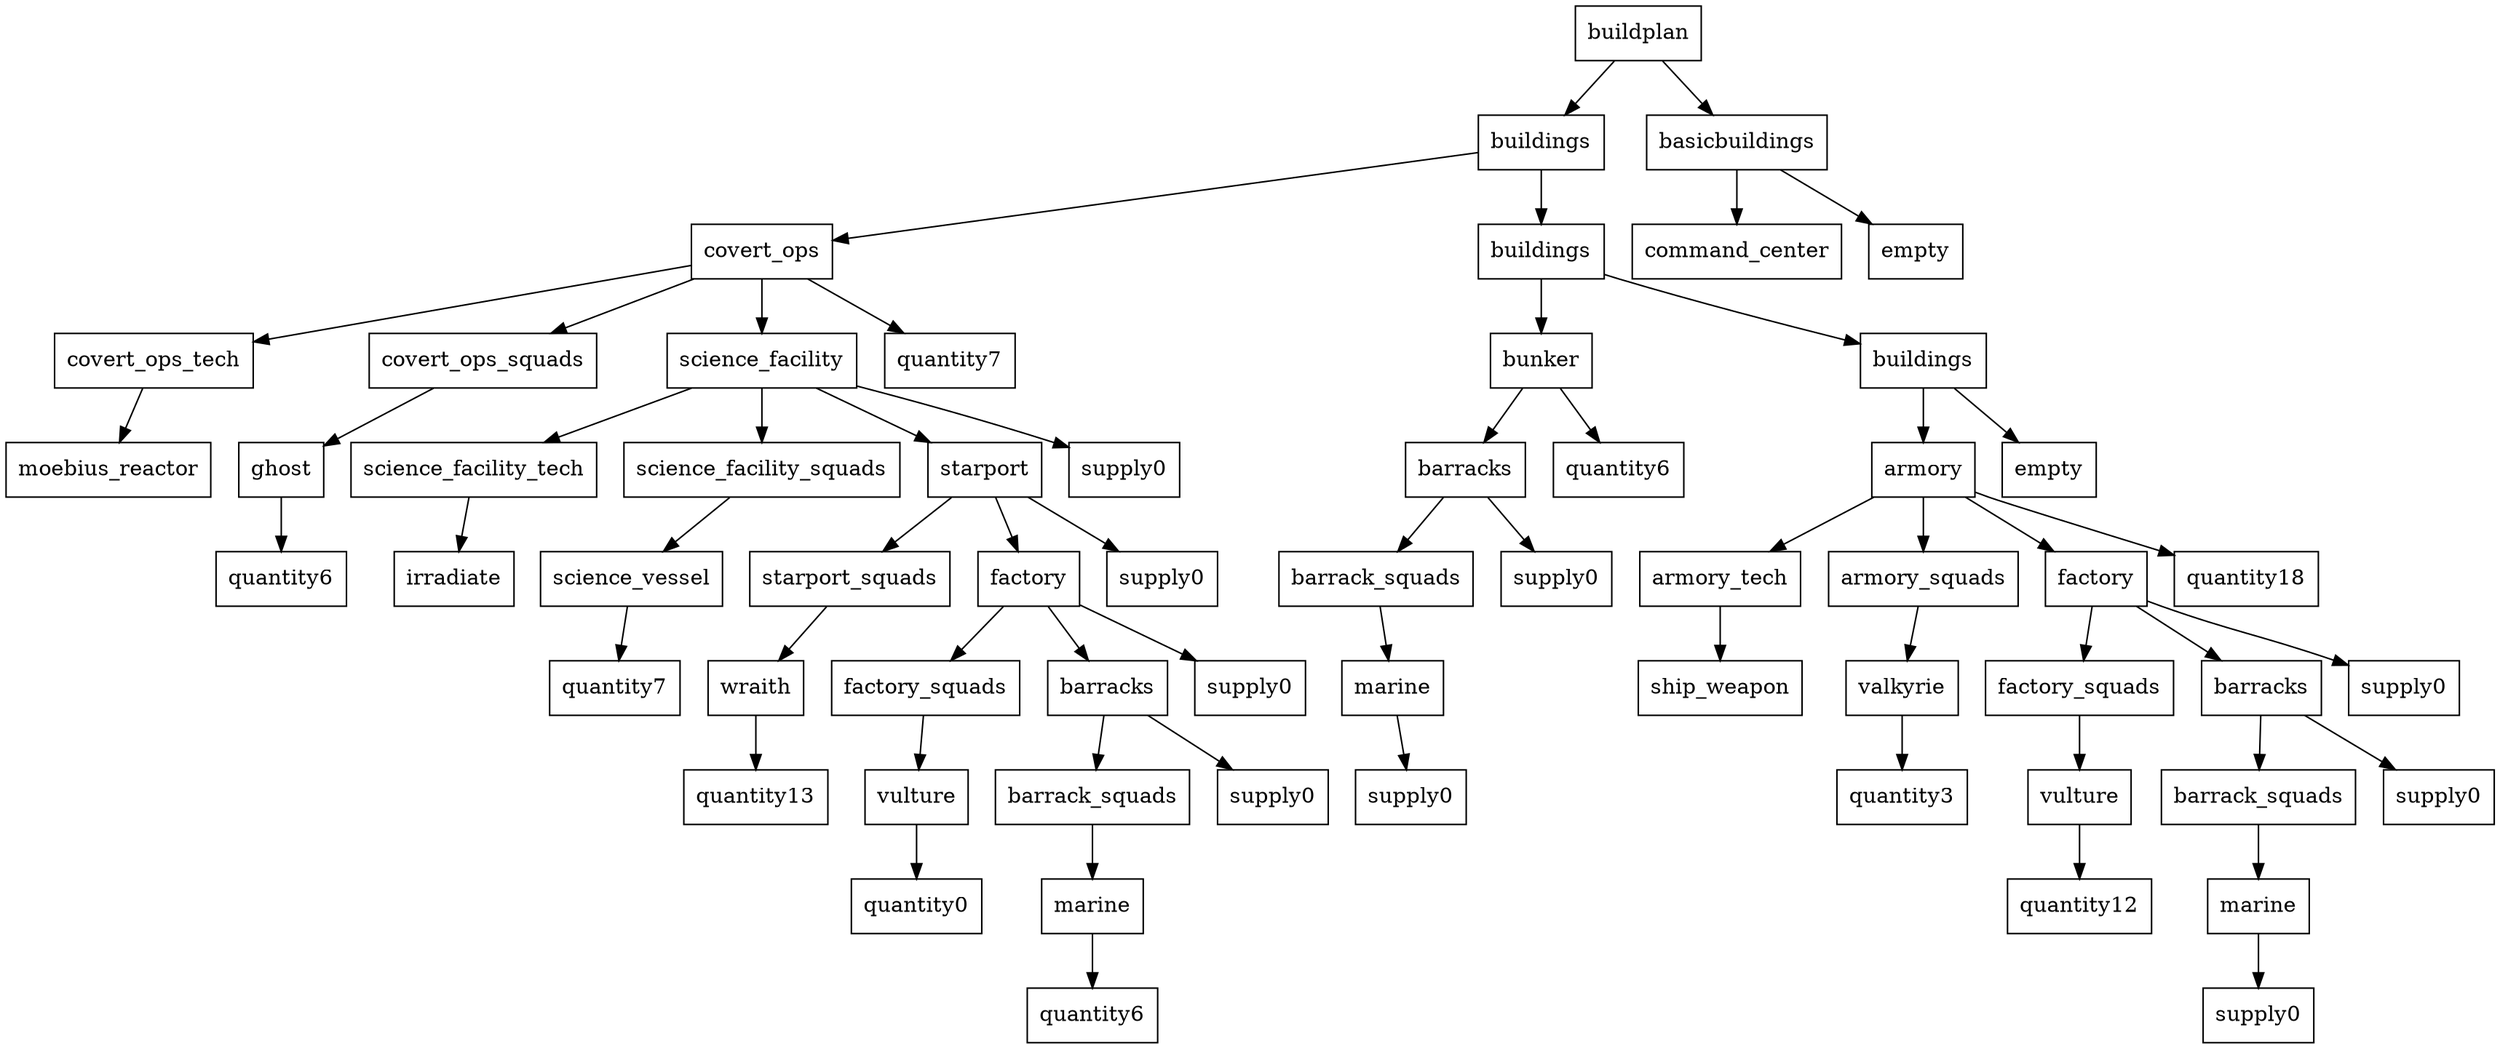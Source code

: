 digraph g {
graph [ordering=out];
node [shape=rectangle];
n[label = "buildplan"];
n0[label = "buildings"];
n00[label = "covert_ops"];
n000[label = "covert_ops_tech"];
n0000[label = "moebius_reactor"];
n000 -> n0000;
n00 -> n000;
n001[label = "covert_ops_squads"];
n0010[label = "ghost"];
n00100[label = "quantity6"];
n0010 -> n00100;
n001 -> n0010;
n00 -> n001;
n002[label = "science_facility"];
n0020[label = "science_facility_tech"];
n00200[label = "irradiate"];
n0020 -> n00200;
n002 -> n0020;
n0021[label = "science_facility_squads"];
n00210[label = "science_vessel"];
n002100[label = "quantity7"];
n00210 -> n002100;
n0021 -> n00210;
n002 -> n0021;
n0022[label = "starport"];
n00220[label = "starport_squads"];
n002200[label = "wraith"];
n0022000[label = "quantity13"];
n002200 -> n0022000;
n00220 -> n002200;
n0022 -> n00220;
n00221[label = "factory"];
n002210[label = "factory_squads"];
n0022100[label = "vulture"];
n00221000[label = "quantity0"];
n0022100 -> n00221000;
n002210 -> n0022100;
n00221 -> n002210;
n002211[label = "barracks"];
n0022110[label = "barrack_squads"];
n00221100[label = "marine"];
n002211000[label = "quantity6"];
n00221100 -> n002211000;
n0022110 -> n00221100;
n002211 -> n0022110;
n0022111[label = "supply0"];
n002211 -> n0022111;
n00221 -> n002211;
n002212[label = "supply0"];
n00221 -> n002212;
n0022 -> n00221;
n00222[label = "supply0"];
n0022 -> n00222;
n002 -> n0022;
n0023[label = "supply0"];
n002 -> n0023;
n00 -> n002;
n003[label = "quantity7"];
n00 -> n003;
n0 -> n00;
n01[label = "buildings"];
n010[label = "bunker"];
n0100[label = "barracks"];
n01000[label = "barrack_squads"];
n010000[label = "marine"];
n0100000[label = "supply0"];
n010000 -> n0100000;
n01000 -> n010000;
n0100 -> n01000;
n01001[label = "supply0"];
n0100 -> n01001;
n010 -> n0100;
n0101[label = "quantity6"];
n010 -> n0101;
n01 -> n010;
n011[label = "buildings"];
n0110[label = "armory"];
n01100[label = "armory_tech"];
n011000[label = "ship_weapon"];
n01100 -> n011000;
n0110 -> n01100;
n01101[label = "armory_squads"];
n011010[label = "valkyrie"];
n0110100[label = "quantity3"];
n011010 -> n0110100;
n01101 -> n011010;
n0110 -> n01101;
n01102[label = "factory"];
n011020[label = "factory_squads"];
n0110200[label = "vulture"];
n01102000[label = "quantity12"];
n0110200 -> n01102000;
n011020 -> n0110200;
n01102 -> n011020;
n011021[label = "barracks"];
n0110210[label = "barrack_squads"];
n01102100[label = "marine"];
n011021000[label = "supply0"];
n01102100 -> n011021000;
n0110210 -> n01102100;
n011021 -> n0110210;
n0110211[label = "supply0"];
n011021 -> n0110211;
n01102 -> n011021;
n011022[label = "supply0"];
n01102 -> n011022;
n0110 -> n01102;
n01103[label = "quantity18"];
n0110 -> n01103;
n011 -> n0110;
n0111[label = "empty"];
n011 -> n0111;
n01 -> n011;
n0 -> n01;
n -> n0;
n1[label = "basicbuildings"];
n10[label = "command_center"];
n1 -> n10;
n11[label = "empty"];
n1 -> n11;
n -> n1;
}

